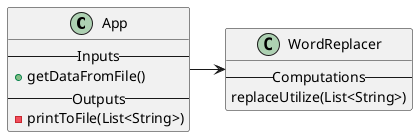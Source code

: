 /*
 *  UCF COP3330 Summer 2021 Assignment 3 Solutions
 *  Copyright 2021 Kevin Schiffli
 */
@startuml
'https://plantuml.com/class-diagram

Class App {
--Inputs--
+getDataFromFile()
--Outputs--
-printToFile(List<String>)
}

Class WordReplacer {
--Computations--
replaceUtilize(List<String>)
}

App -> WordReplacer

@enduml